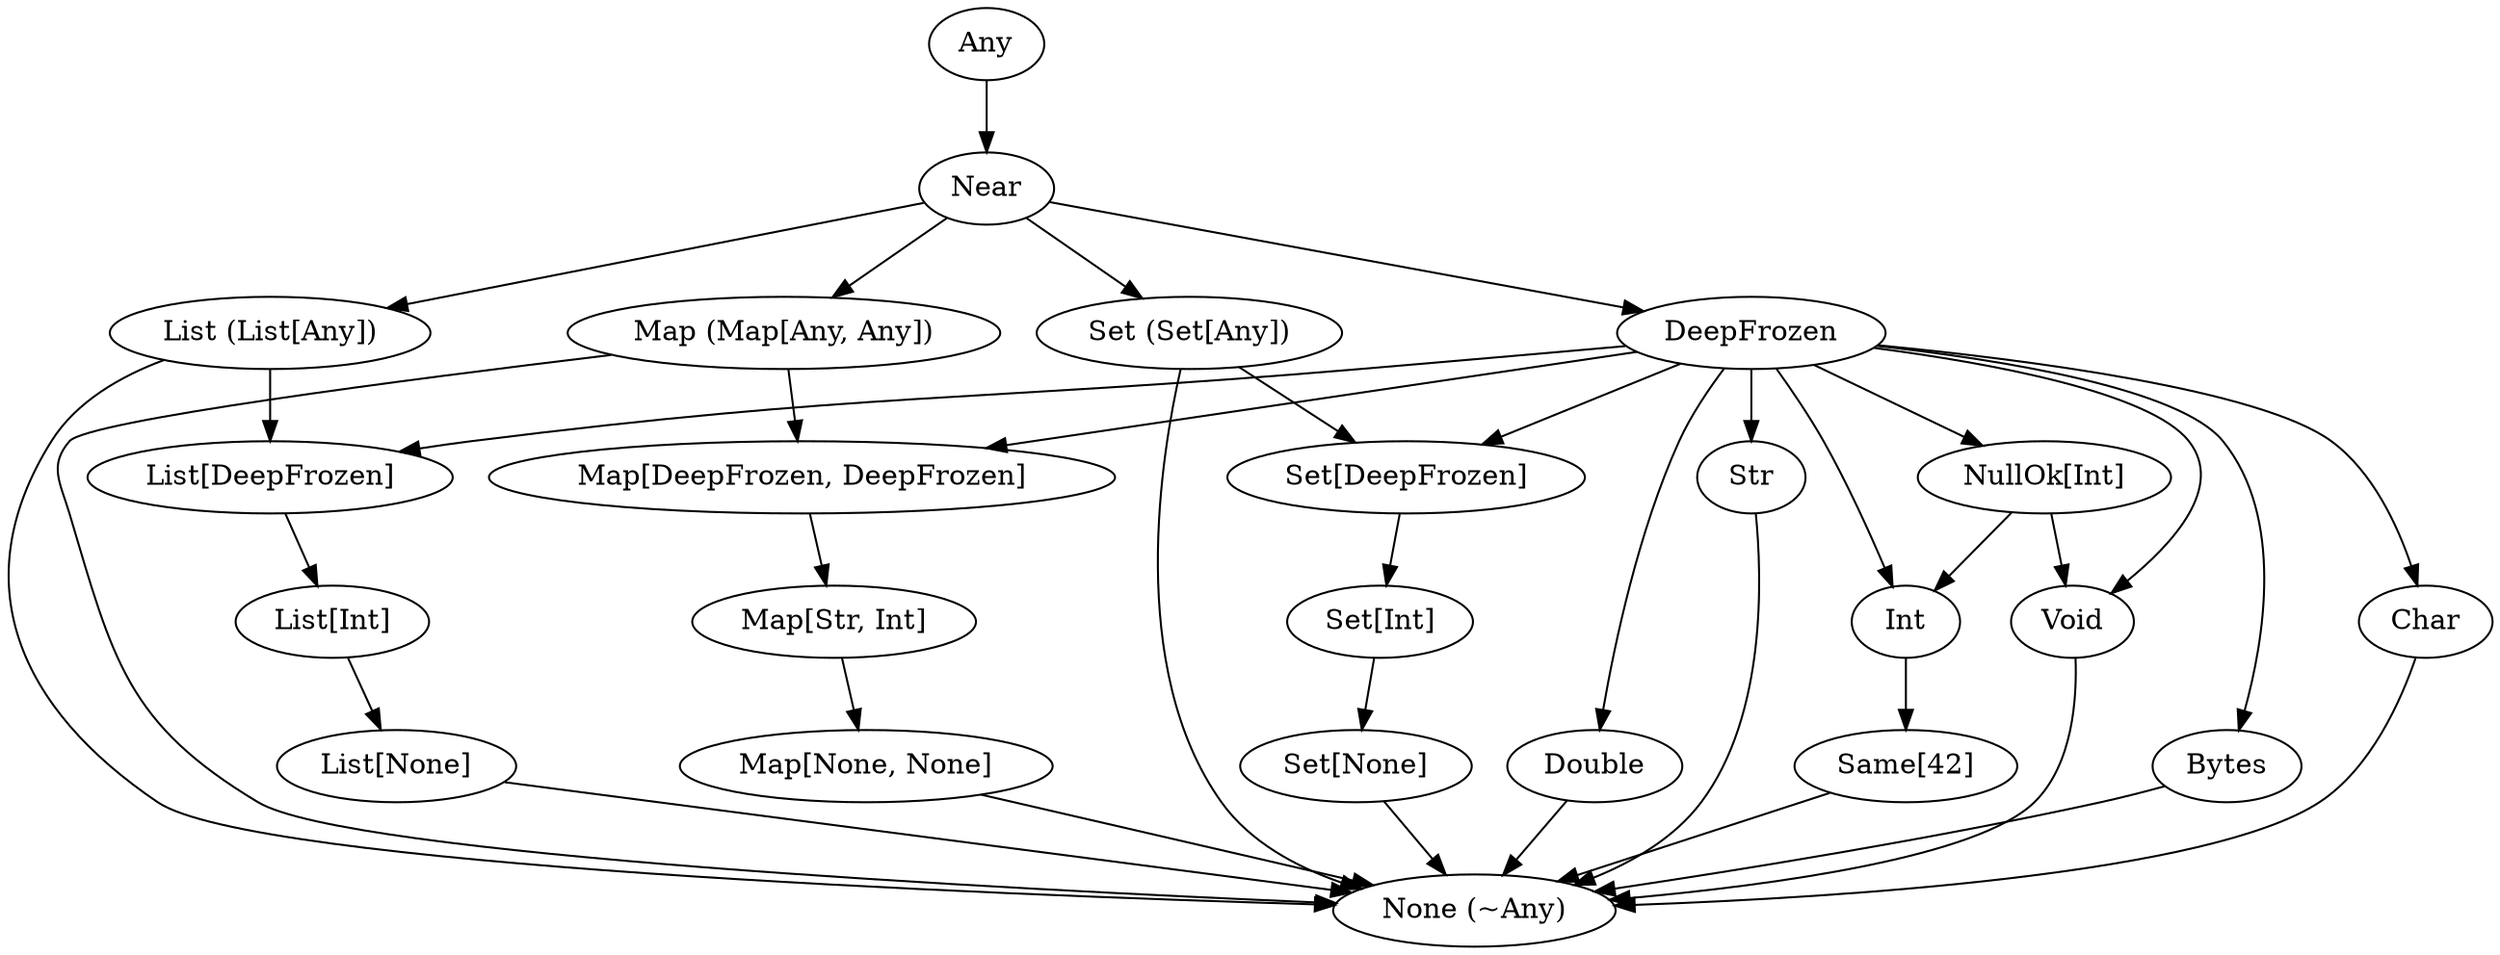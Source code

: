 // Types:
// Any: The top type.
// Near: The type of all near references.
// List, Map, Set: (Literal) container types; they are DF when their contents
// are DF.
// NullOk: Pseudo-option type with null as sentinel value.
// DeepFrozen: The type of all immutable objects.
// Bytes, Char, Double, Int, Str, Void: DF data literal types.
// None: The bottom type.
digraph "Monte Type System" {
    // Clearly mark None as synthesized from Any.
    "None" [label = "None (~Any)"];

    // There can be no topmost type besides Any.
    "Any" -> "Near";

    // All DF objects are necessarily Near.
    "Near" -> "DeepFrozen";

    // LMS containers are Near.
    "Near" -> "List";
    "Near" -> "Map";
    "Near" -> "Set";

    // Some of the List hierarchy.
    "List" [label = "List (List[Any])"];
    "List" -> "List[DeepFrozen]";
    "DeepFrozen" -> "List[DeepFrozen]";
    "List[DeepFrozen]" -> "List[Int]";
    "List[Int]" -> "List[None]";
    "List[None]" -> "None";

    // Some of the Map hierarchy.
    "Map" [label = "Map (Map[Any, Any])"];
    "Map" -> "Map[DeepFrozen, DeepFrozen]";
    "DeepFrozen" -> "Map[DeepFrozen, DeepFrozen]";
    "Map[DeepFrozen, DeepFrozen]" -> "Map[Str, Int]";
    "Map[Str, Int]" -> "Map[None, None]";
    "Map[None, None]" -> "None";

    // And Set.
    "Set" [label = "Set (Set[Any])"];
    "Set" -> "Set[DeepFrozen]";
    "DeepFrozen" -> "Set[DeepFrozen]";
    "Set[DeepFrozen]" -> "Set[Int]";
    "Set[Int]" -> "Set[None]";
    "Set[None]" -> "None";

    // List-like examples with NullOk.
    "DeepFrozen" -> "NullOk[Int]" -> "Void";
    "NullOk[Int]" -> "Int";

    // Data is DF.
    "DeepFrozen" -> "Bytes";
    "DeepFrozen" -> "Char";
    "DeepFrozen" -> "Double";
    "DeepFrozen" -> "Int";
    "DeepFrozen" -> "Str";
    "DeepFrozen" -> "Void";

    // There can be no bottommost type besides None.
    "Bytes" -> "None";
    "Char" -> "None";
    "Double" -> "None";
    "Int" -> "Same[42]" -> "None";
    "Str" -> "None";
    "Void" -> "None";

    "List" -> "None";
    "Map" -> "None";
    "Set" -> "None";
}
